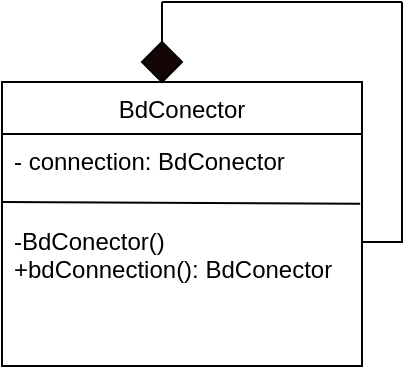 <mxfile version="20.3.7" type="device"><diagram id="C5RBs43oDa-KdzZeNtuy" name="Page-1"><mxGraphModel dx="678" dy="381" grid="1" gridSize="10" guides="1" tooltips="1" connect="1" arrows="1" fold="1" page="1" pageScale="1" pageWidth="827" pageHeight="1169" math="0" shadow="0"><root><mxCell id="WIyWlLk6GJQsqaUBKTNV-0"/><mxCell id="WIyWlLk6GJQsqaUBKTNV-1" parent="WIyWlLk6GJQsqaUBKTNV-0"/><mxCell id="zkfFHV4jXpPFQw0GAbJ--6" value="BdConector" style="swimlane;fontStyle=0;align=center;verticalAlign=top;childLayout=stackLayout;horizontal=1;startSize=26;horizontalStack=0;resizeParent=1;resizeLast=0;collapsible=1;marginBottom=0;rounded=0;shadow=0;strokeWidth=1;" parent="WIyWlLk6GJQsqaUBKTNV-1" vertex="1"><mxGeometry x="340" y="380" width="180" height="142" as="geometry"><mxRectangle x="130" y="380" width="160" height="26" as="alternateBounds"/></mxGeometry></mxCell><mxCell id="zkfFHV4jXpPFQw0GAbJ--11" value="- connection: BdConector" style="text;align=left;verticalAlign=top;spacingLeft=4;spacingRight=4;overflow=hidden;rotatable=0;points=[[0,0.5],[1,0.5]];portConstraint=eastwest;" parent="zkfFHV4jXpPFQw0GAbJ--6" vertex="1"><mxGeometry y="26" width="180" height="26" as="geometry"/></mxCell><mxCell id="wFQTPkILfrfVQEeldH3u-12" value="&#10;-BdConector()&#10;+bdConnection(): BdConector" style="text;align=left;verticalAlign=top;spacingLeft=4;spacingRight=4;overflow=hidden;rotatable=0;points=[[0,0.5],[1,0.5]];portConstraint=eastwest;" vertex="1" parent="zkfFHV4jXpPFQw0GAbJ--6"><mxGeometry y="52" width="180" height="90" as="geometry"/></mxCell><mxCell id="wFQTPkILfrfVQEeldH3u-3" value="" style="endArrow=none;html=1;rounded=0;" edge="1" parent="WIyWlLk6GJQsqaUBKTNV-1"><mxGeometry width="50" height="50" relative="1" as="geometry"><mxPoint x="520" y="460" as="sourcePoint"/><mxPoint x="540" y="340" as="targetPoint"/><Array as="points"><mxPoint x="540" y="460"/></Array></mxGeometry></mxCell><mxCell id="wFQTPkILfrfVQEeldH3u-4" value="" style="endArrow=none;html=1;rounded=0;" edge="1" parent="WIyWlLk6GJQsqaUBKTNV-1"><mxGeometry width="50" height="50" relative="1" as="geometry"><mxPoint x="420" y="340" as="sourcePoint"/><mxPoint x="540" y="340" as="targetPoint"/></mxGeometry></mxCell><mxCell id="wFQTPkILfrfVQEeldH3u-5" value="" style="endArrow=none;html=1;rounded=0;" edge="1" parent="WIyWlLk6GJQsqaUBKTNV-1" target="wFQTPkILfrfVQEeldH3u-6"><mxGeometry width="50" height="50" relative="1" as="geometry"><mxPoint x="420" y="370" as="sourcePoint"/><mxPoint x="420" y="340" as="targetPoint"/></mxGeometry></mxCell><mxCell id="wFQTPkILfrfVQEeldH3u-6" value="" style="rhombus;whiteSpace=wrap;html=1;fillColor=#140605;" vertex="1" parent="WIyWlLk6GJQsqaUBKTNV-1"><mxGeometry x="410" y="360" width="20" height="20" as="geometry"/></mxCell><mxCell id="wFQTPkILfrfVQEeldH3u-9" value="" style="endArrow=none;html=1;rounded=0;exitX=0.5;exitY=0;exitDx=0;exitDy=0;" edge="1" parent="WIyWlLk6GJQsqaUBKTNV-1" source="wFQTPkILfrfVQEeldH3u-6"><mxGeometry width="50" height="50" relative="1" as="geometry"><mxPoint x="510" y="410" as="sourcePoint"/><mxPoint x="420" y="340" as="targetPoint"/></mxGeometry></mxCell><mxCell id="wFQTPkILfrfVQEeldH3u-11" value="" style="endArrow=none;html=1;rounded=0;entryX=0.995;entryY=0.099;entryDx=0;entryDy=0;entryPerimeter=0;" edge="1" parent="WIyWlLk6GJQsqaUBKTNV-1" target="wFQTPkILfrfVQEeldH3u-12"><mxGeometry width="50" height="50" relative="1" as="geometry"><mxPoint x="340" y="440" as="sourcePoint"/><mxPoint x="500" y="440" as="targetPoint"/></mxGeometry></mxCell></root></mxGraphModel></diagram></mxfile>